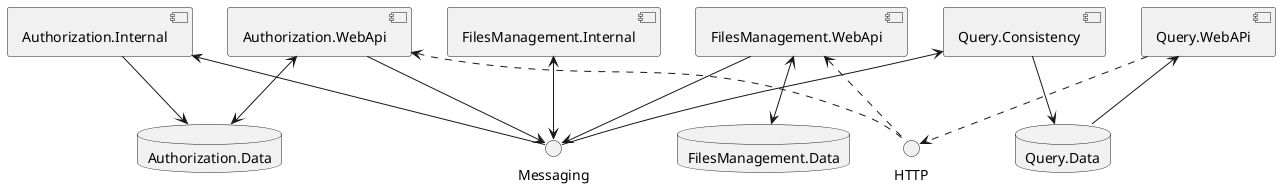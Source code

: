 @startuml

[Authorization.WebApi]
[Authorization.Internal]

[Authorization.WebApi] <.. HTTP
[Authorization.WebApi] -> Messaging
[Authorization.Internal] <-- Messaging

database Authorization.Data

[Authorization.WebApi] <--> Authorization.Data
[Authorization.Internal] --> Authorization.Data

[FilesManagement.WebApi]
[FilesManagement.Internal]
[Query.Consistency]

[FilesManagement.WebApi] <.. HTTP

database FilesManagement.Data
database Query.Data

[FilesManagement.WebApi] <--> FilesManagement.Data

[FilesManagement.WebApi] --> Messaging

[FilesManagement.Internal] <--> Messaging

[Query.Consistency] <-- Messaging
[Query.Consistency] --> Query.Data
[Query.WebAPi] <-- Query.Data
[Query.WebAPi] ..> HTTP

@enduml